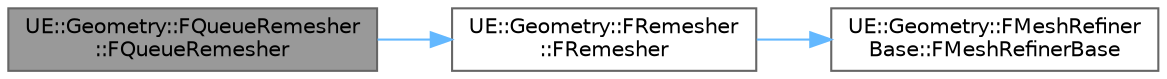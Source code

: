 digraph "UE::Geometry::FQueueRemesher::FQueueRemesher"
{
 // INTERACTIVE_SVG=YES
 // LATEX_PDF_SIZE
  bgcolor="transparent";
  edge [fontname=Helvetica,fontsize=10,labelfontname=Helvetica,labelfontsize=10];
  node [fontname=Helvetica,fontsize=10,shape=box,height=0.2,width=0.4];
  rankdir="LR";
  Node1 [id="Node000001",label="UE::Geometry::FQueueRemesher\l::FQueueRemesher",height=0.2,width=0.4,color="gray40", fillcolor="grey60", style="filled", fontcolor="black",tooltip=" "];
  Node1 -> Node2 [id="edge1_Node000001_Node000002",color="steelblue1",style="solid",tooltip=" "];
  Node2 [id="Node000002",label="UE::Geometry::FRemesher\l::FRemesher",height=0.2,width=0.4,color="grey40", fillcolor="white", style="filled",URL="$dc/ddc/classUE_1_1Geometry_1_1FRemesher.html#a6bb822f978ca7d396c95c9d7208edf1f",tooltip=" "];
  Node2 -> Node3 [id="edge2_Node000002_Node000003",color="steelblue1",style="solid",tooltip=" "];
  Node3 [id="Node000003",label="UE::Geometry::FMeshRefiner\lBase::FMeshRefinerBase",height=0.2,width=0.4,color="grey40", fillcolor="white", style="filled",URL="$dc/d69/classUE_1_1Geometry_1_1FMeshRefinerBase.html#a3713b9a1d32cac3e0638883f128cd130",tooltip=" "];
}
